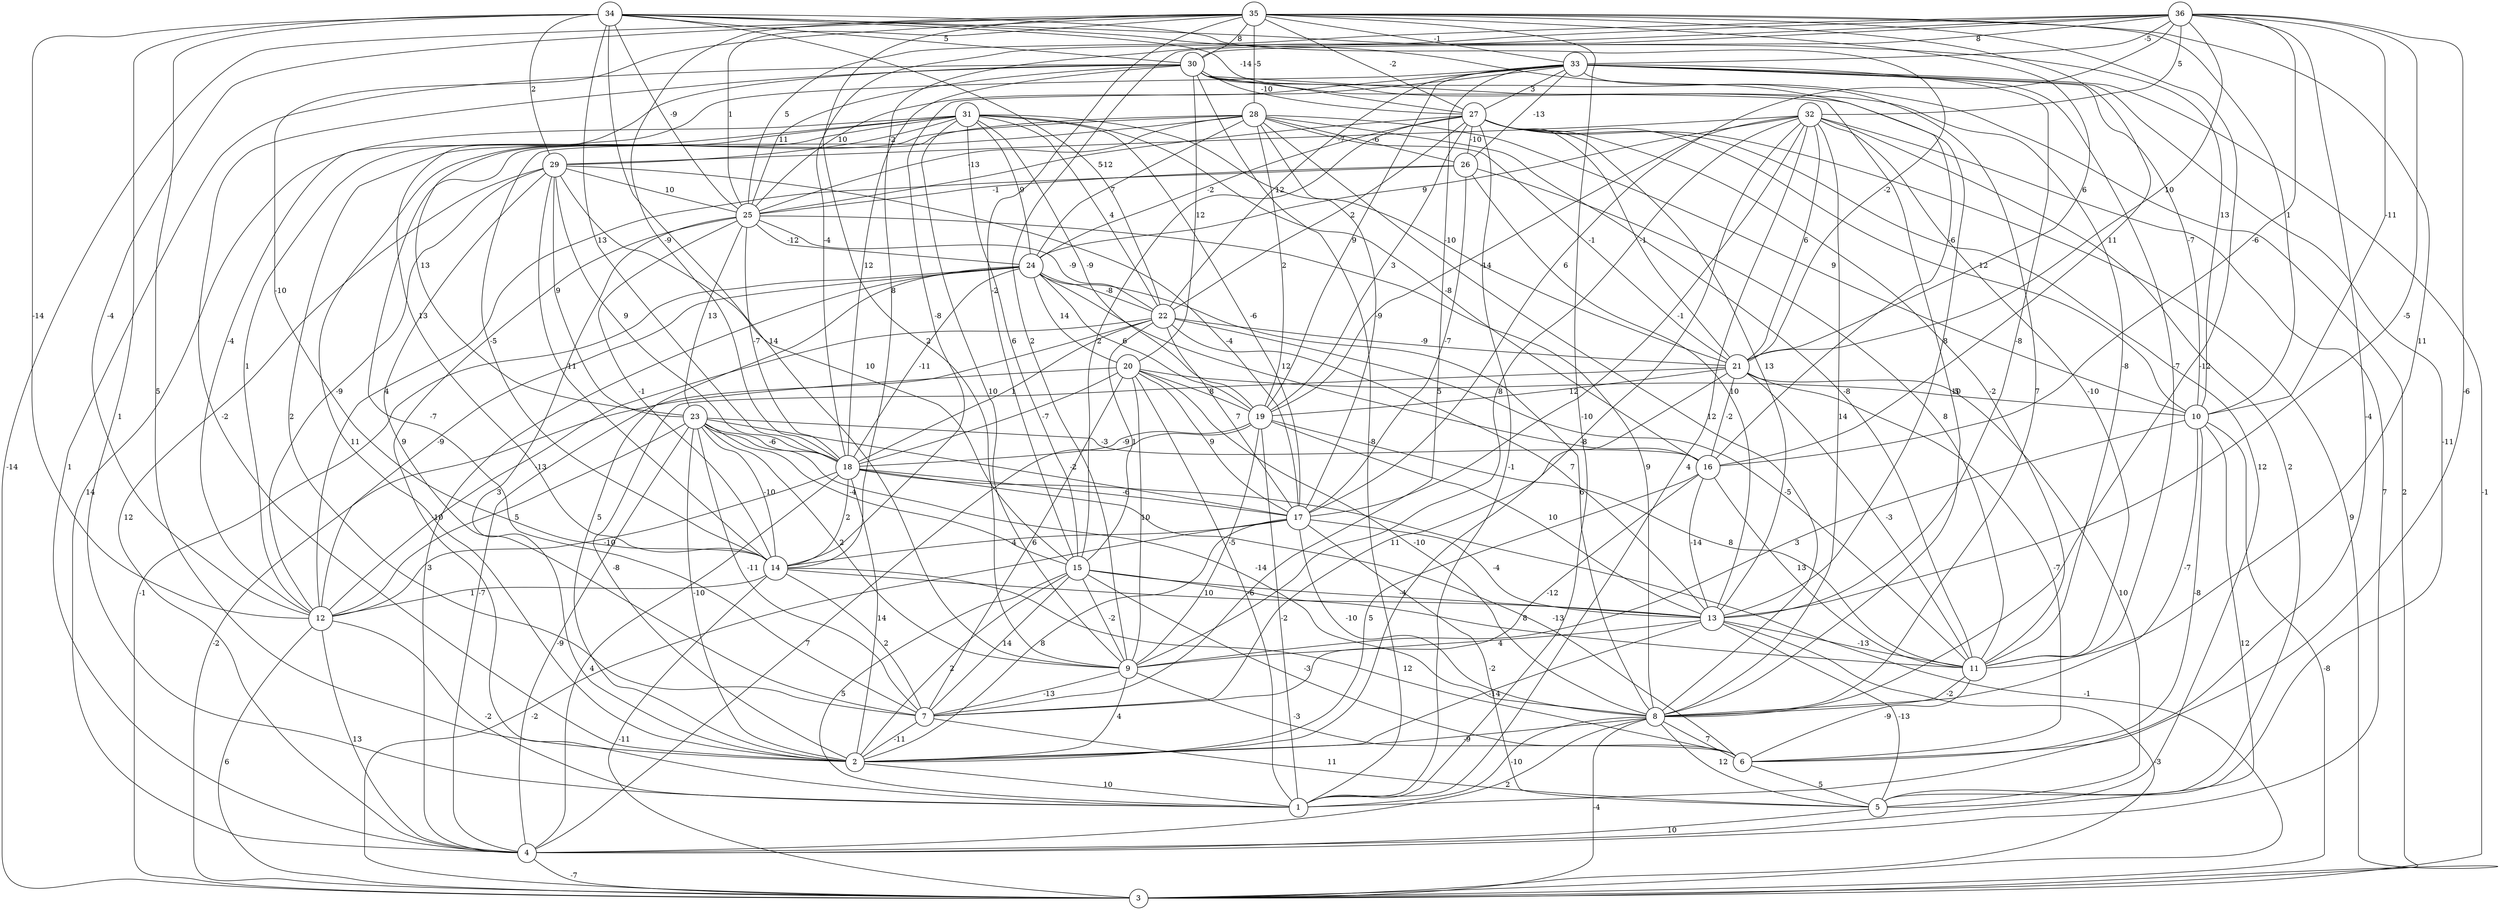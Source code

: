 graph { 
	 fontname="Helvetica,Arial,sans-serif" 
	 node [shape = circle]; 
	 36 -- 1 [label = "-4"];
	 36 -- 6 [label = "-6"];
	 36 -- 9 [label = "2"];
	 36 -- 10 [label = "-11"];
	 36 -- 13 [label = "-5"];
	 36 -- 14 [label = "8"];
	 36 -- 16 [label = "-6"];
	 36 -- 17 [label = "6"];
	 36 -- 18 [label = "-4"];
	 36 -- 21 [label = "10"];
	 36 -- 25 [label = "5"];
	 36 -- 30 [label = "8"];
	 36 -- 32 [label = "5"];
	 36 -- 33 [label = "-5"];
	 35 -- 1 [label = "-10"];
	 35 -- 3 [label = "-14"];
	 35 -- 8 [label = "-12"];
	 35 -- 9 [label = "2"];
	 35 -- 10 [label = "1"];
	 35 -- 11 [label = "11"];
	 35 -- 12 [label = "-4"];
	 35 -- 14 [label = "-10"];
	 35 -- 15 [label = "-2"];
	 35 -- 16 [label = "11"];
	 35 -- 18 [label = "-9"];
	 35 -- 21 [label = "6"];
	 35 -- 25 [label = "1"];
	 35 -- 27 [label = "-2"];
	 35 -- 28 [label = "-5"];
	 35 -- 30 [label = "8"];
	 35 -- 33 [label = "-1"];
	 34 -- 1 [label = "1"];
	 34 -- 2 [label = "5"];
	 34 -- 9 [label = "14"];
	 34 -- 10 [label = "13"];
	 34 -- 12 [label = "-14"];
	 34 -- 16 [label = "-6"];
	 34 -- 18 [label = "13"];
	 34 -- 21 [label = "-2"];
	 34 -- 22 [label = "-12"];
	 34 -- 25 [label = "-9"];
	 34 -- 27 [label = "-14"];
	 34 -- 29 [label = "2"];
	 34 -- 30 [label = "5"];
	 33 -- 3 [label = "-1"];
	 33 -- 5 [label = "-11"];
	 33 -- 7 [label = "5"];
	 33 -- 8 [label = "7"];
	 33 -- 10 [label = "-7"];
	 33 -- 11 [label = "-7"];
	 33 -- 12 [label = "-4"];
	 33 -- 13 [label = "-8"];
	 33 -- 14 [label = "-8"];
	 33 -- 19 [label = "9"];
	 33 -- 22 [label = "12"];
	 33 -- 25 [label = "10"];
	 33 -- 26 [label = "-13"];
	 33 -- 27 [label = "3"];
	 32 -- 1 [label = "4"];
	 32 -- 2 [label = "-8"];
	 32 -- 4 [label = "7"];
	 32 -- 5 [label = "2"];
	 32 -- 8 [label = "14"];
	 32 -- 9 [label = "8"];
	 32 -- 11 [label = "-10"];
	 32 -- 17 [label = "-1"];
	 32 -- 19 [label = "-14"];
	 32 -- 21 [label = "6"];
	 32 -- 24 [label = "9"];
	 32 -- 29 [label = "-7"];
	 31 -- 4 [label = "14"];
	 31 -- 7 [label = "2"];
	 31 -- 9 [label = "10"];
	 31 -- 12 [label = "1"];
	 31 -- 15 [label = "6"];
	 31 -- 16 [label = "-8"];
	 31 -- 17 [label = "-6"];
	 31 -- 19 [label = "-9"];
	 31 -- 21 [label = "-10"];
	 31 -- 22 [label = "4"];
	 31 -- 23 [label = "13"];
	 31 -- 24 [label = "9"];
	 31 -- 29 [label = "-2"];
	 30 -- 1 [label = "-8"];
	 30 -- 2 [label = "-2"];
	 30 -- 3 [label = "2"];
	 30 -- 4 [label = "1"];
	 30 -- 8 [label = "10"];
	 30 -- 11 [label = "-8"];
	 30 -- 13 [label = "8"];
	 30 -- 14 [label = "13"];
	 30 -- 18 [label = "12"];
	 30 -- 20 [label = "12"];
	 30 -- 25 [label = "11"];
	 30 -- 27 [label = "-10"];
	 29 -- 4 [label = "12"];
	 29 -- 7 [label = "9"];
	 29 -- 12 [label = "-9"];
	 29 -- 14 [label = "11"];
	 29 -- 15 [label = "10"];
	 29 -- 17 [label = "-4"];
	 29 -- 18 [label = "9"];
	 29 -- 23 [label = "9"];
	 29 -- 25 [label = "10"];
	 28 -- 2 [label = "11"];
	 28 -- 7 [label = "-7"];
	 28 -- 8 [label = "12"];
	 28 -- 10 [label = "9"];
	 28 -- 11 [label = "-8"];
	 28 -- 14 [label = "-5"];
	 28 -- 17 [label = "-9"];
	 28 -- 19 [label = "2"];
	 28 -- 21 [label = "-1"];
	 28 -- 24 [label = "7"];
	 28 -- 25 [label = "-13"];
	 28 -- 26 [label = "-6"];
	 27 -- 1 [label = "-1"];
	 27 -- 3 [label = "9"];
	 27 -- 5 [label = "12"];
	 27 -- 10 [label = "12"];
	 27 -- 11 [label = "-2"];
	 27 -- 13 [label = "13"];
	 27 -- 15 [label = "2"];
	 27 -- 19 [label = "3"];
	 27 -- 21 [label = "-1"];
	 27 -- 22 [label = "2"];
	 27 -- 24 [label = "-2"];
	 27 -- 25 [label = "5"];
	 27 -- 26 [label = "-10"];
	 26 -- 11 [label = "8"];
	 26 -- 12 [label = "4"];
	 26 -- 13 [label = "10"];
	 26 -- 17 [label = "-7"];
	 26 -- 25 [label = "-1"];
	 25 -- 1 [label = "-10"];
	 25 -- 2 [label = "3"];
	 25 -- 8 [label = "9"];
	 25 -- 14 [label = "-1"];
	 25 -- 18 [label = "-7"];
	 25 -- 22 [label = "-9"];
	 25 -- 23 [label = "13"];
	 25 -- 24 [label = "-12"];
	 24 -- 2 [label = "5"];
	 24 -- 3 [label = "-1"];
	 24 -- 4 [label = "3"];
	 24 -- 8 [label = "6"];
	 24 -- 12 [label = "-9"];
	 24 -- 16 [label = "12"];
	 24 -- 18 [label = "-11"];
	 24 -- 19 [label = "6"];
	 24 -- 20 [label = "14"];
	 24 -- 22 [label = "-8"];
	 23 -- 2 [label = "-10"];
	 23 -- 4 [label = "-9"];
	 23 -- 7 [label = "-11"];
	 23 -- 8 [label = "-14"];
	 23 -- 9 [label = "2"];
	 23 -- 12 [label = "5"];
	 23 -- 14 [label = "-10"];
	 23 -- 15 [label = "-4"];
	 23 -- 16 [label = "-3"];
	 23 -- 17 [label = "-2"];
	 23 -- 18 [label = "-6"];
	 22 -- 4 [label = "-7"];
	 22 -- 11 [label = "-5"];
	 22 -- 12 [label = "-13"];
	 22 -- 13 [label = "7"];
	 22 -- 15 [label = "1"];
	 22 -- 17 [label = "7"];
	 22 -- 18 [label = "1"];
	 22 -- 21 [label = "-9"];
	 21 -- 2 [label = "-8"];
	 21 -- 5 [label = "10"];
	 21 -- 6 [label = "-7"];
	 21 -- 7 [label = "11"];
	 21 -- 11 [label = "-3"];
	 21 -- 16 [label = "-2"];
	 21 -- 19 [label = "12"];
	 20 -- 1 [label = "-6"];
	 20 -- 3 [label = "-2"];
	 20 -- 7 [label = "6"];
	 20 -- 8 [label = "-10"];
	 20 -- 9 [label = "10"];
	 20 -- 10 [label = "-5"];
	 20 -- 17 [label = "9"];
	 20 -- 18 [label = "-7"];
	 20 -- 19 [label = "8"];
	 19 -- 1 [label = "-2"];
	 19 -- 4 [label = "7"];
	 19 -- 9 [label = "-5"];
	 19 -- 11 [label = "8"];
	 19 -- 13 [label = "10"];
	 19 -- 18 [label = "-9"];
	 18 -- 2 [label = "14"];
	 18 -- 3 [label = "-1"];
	 18 -- 4 [label = "4"];
	 18 -- 6 [label = "-13"];
	 18 -- 12 [label = "-10"];
	 18 -- 14 [label = "2"];
	 18 -- 17 [label = "-6"];
	 17 -- 2 [label = "8"];
	 17 -- 3 [label = "-2"];
	 17 -- 5 [label = "-2"];
	 17 -- 8 [label = "-10"];
	 17 -- 13 [label = "-4"];
	 17 -- 14 [label = "4"];
	 16 -- 2 [label = "5"];
	 16 -- 7 [label = "-12"];
	 16 -- 11 [label = "13"];
	 16 -- 13 [label = "-14"];
	 15 -- 1 [label = "5"];
	 15 -- 2 [label = "2"];
	 15 -- 6 [label = "-3"];
	 15 -- 7 [label = "14"];
	 15 -- 9 [label = "-2"];
	 15 -- 11 [label = "8"];
	 15 -- 13 [label = "-4"];
	 14 -- 3 [label = "-11"];
	 14 -- 6 [label = "12"];
	 14 -- 7 [label = "2"];
	 14 -- 12 [label = "1"];
	 14 -- 13 [label = "10"];
	 13 -- 2 [label = "-14"];
	 13 -- 3 [label = "-3"];
	 13 -- 5 [label = "-13"];
	 13 -- 9 [label = "4"];
	 13 -- 11 [label = "-13"];
	 12 -- 1 [label = "-2"];
	 12 -- 3 [label = "6"];
	 12 -- 4 [label = "13"];
	 11 -- 6 [label = "-9"];
	 11 -- 8 [label = "-2"];
	 10 -- 3 [label = "-8"];
	 10 -- 4 [label = "12"];
	 10 -- 6 [label = "-8"];
	 10 -- 8 [label = "-7"];
	 10 -- 9 [label = "3"];
	 9 -- 2 [label = "4"];
	 9 -- 6 [label = "-3"];
	 9 -- 7 [label = "-13"];
	 8 -- 1 [label = "-10"];
	 8 -- 2 [label = "-9"];
	 8 -- 3 [label = "-4"];
	 8 -- 4 [label = "2"];
	 8 -- 5 [label = "12"];
	 8 -- 6 [label = "7"];
	 7 -- 2 [label = "-11"];
	 7 -- 5 [label = "11"];
	 6 -- 5 [label = "5"];
	 5 -- 4 [label = "10"];
	 4 -- 3 [label = "-7"];
	 2 -- 1 [label = "10"];
	 1;
	 2;
	 3;
	 4;
	 5;
	 6;
	 7;
	 8;
	 9;
	 10;
	 11;
	 12;
	 13;
	 14;
	 15;
	 16;
	 17;
	 18;
	 19;
	 20;
	 21;
	 22;
	 23;
	 24;
	 25;
	 26;
	 27;
	 28;
	 29;
	 30;
	 31;
	 32;
	 33;
	 34;
	 35;
	 36;
}
